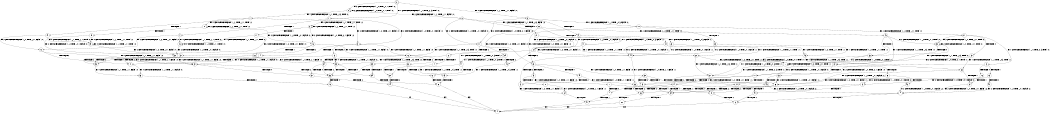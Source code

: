 digraph BCG {
size = "7, 10.5";
center = TRUE;
node [shape = circle];
0 [peripheries = 2];
0 -> 1 [label = "EX !1 !ATOMIC_EXCH_BRANCH (1, +1, TRUE, +0, 3, TRUE) !:0:"];
0 -> 2 [label = "EX !2 !ATOMIC_EXCH_BRANCH (1, +0, TRUE, +0, 1, TRUE) !:0:"];
0 -> 3 [label = "EX !0 !ATOMIC_EXCH_BRANCH (1, +1, TRUE, +1, 1, FALSE) !:0:"];
1 -> 4 [label = "TERMINATE !1"];
1 -> 5 [label = "EX !2 !ATOMIC_EXCH_BRANCH (1, +0, TRUE, +0, 1, FALSE) !:0:"];
1 -> 6 [label = "EX !0 !ATOMIC_EXCH_BRANCH (1, +1, TRUE, +1, 1, TRUE) !:0:"];
2 -> 7 [label = "EX !1 !ATOMIC_EXCH_BRANCH (1, +1, TRUE, +0, 3, TRUE) !:0:"];
2 -> 8 [label = "EX !0 !ATOMIC_EXCH_BRANCH (1, +1, TRUE, +1, 1, FALSE) !:0:"];
2 -> 2 [label = "EX !2 !ATOMIC_EXCH_BRANCH (1, +0, TRUE, +0, 1, TRUE) !:0:"];
3 -> 9 [label = "TERMINATE !0"];
3 -> 10 [label = "EX !1 !ATOMIC_EXCH_BRANCH (1, +1, TRUE, +0, 3, FALSE) !:0:"];
3 -> 11 [label = "EX !2 !ATOMIC_EXCH_BRANCH (1, +0, TRUE, +0, 1, FALSE) !:0:"];
4 -> 12 [label = "EX !2 !ATOMIC_EXCH_BRANCH (1, +0, TRUE, +0, 1, FALSE) !:0:"];
4 -> 13 [label = "EX !0 !ATOMIC_EXCH_BRANCH (1, +1, TRUE, +1, 1, TRUE) !:0:"];
5 -> 14 [label = "TERMINATE !1"];
5 -> 15 [label = "TERMINATE !2"];
5 -> 16 [label = "EX !0 !ATOMIC_EXCH_BRANCH (1, +1, TRUE, +1, 1, FALSE) !:0:"];
6 -> 17 [label = "TERMINATE !1"];
6 -> 18 [label = "EX !2 !ATOMIC_EXCH_BRANCH (1, +0, TRUE, +0, 1, FALSE) !:0:"];
6 -> 6 [label = "EX !0 !ATOMIC_EXCH_BRANCH (1, +1, TRUE, +1, 1, TRUE) !:0:"];
7 -> 19 [label = "TERMINATE !1"];
7 -> 20 [label = "EX !0 !ATOMIC_EXCH_BRANCH (1, +1, TRUE, +1, 1, TRUE) !:0:"];
7 -> 5 [label = "EX !2 !ATOMIC_EXCH_BRANCH (1, +0, TRUE, +0, 1, FALSE) !:0:"];
8 -> 21 [label = "TERMINATE !0"];
8 -> 22 [label = "EX !1 !ATOMIC_EXCH_BRANCH (1, +1, TRUE, +0, 3, FALSE) !:0:"];
8 -> 11 [label = "EX !2 !ATOMIC_EXCH_BRANCH (1, +0, TRUE, +0, 1, FALSE) !:0:"];
9 -> 23 [label = "EX !1 !ATOMIC_EXCH_BRANCH (1, +1, TRUE, +0, 3, FALSE) !:1:"];
9 -> 24 [label = "EX !2 !ATOMIC_EXCH_BRANCH (1, +0, TRUE, +0, 1, FALSE) !:1:"];
10 -> 25 [label = "TERMINATE !0"];
10 -> 26 [label = "EX !2 !ATOMIC_EXCH_BRANCH (1, +0, TRUE, +0, 1, FALSE) !:0:"];
10 -> 27 [label = "EX !1 !ATOMIC_EXCH_BRANCH (1, +0, TRUE, +1, 1, TRUE) !:0:"];
11 -> 28 [label = "TERMINATE !2"];
11 -> 29 [label = "TERMINATE !0"];
11 -> 16 [label = "EX !1 !ATOMIC_EXCH_BRANCH (1, +1, TRUE, +0, 3, TRUE) !:0:"];
12 -> 30 [label = "TERMINATE !2"];
12 -> 31 [label = "EX !0 !ATOMIC_EXCH_BRANCH (1, +1, TRUE, +1, 1, FALSE) !:0:"];
13 -> 32 [label = "EX !2 !ATOMIC_EXCH_BRANCH (1, +0, TRUE, +0, 1, FALSE) !:0:"];
13 -> 13 [label = "EX !0 !ATOMIC_EXCH_BRANCH (1, +1, TRUE, +1, 1, TRUE) !:0:"];
14 -> 30 [label = "TERMINATE !2"];
14 -> 31 [label = "EX !0 !ATOMIC_EXCH_BRANCH (1, +1, TRUE, +1, 1, FALSE) !:0:"];
15 -> 30 [label = "TERMINATE !1"];
15 -> 33 [label = "EX !0 !ATOMIC_EXCH_BRANCH (1, +1, TRUE, +1, 1, FALSE) !:0:"];
16 -> 34 [label = "TERMINATE !1"];
16 -> 35 [label = "TERMINATE !2"];
16 -> 36 [label = "TERMINATE !0"];
17 -> 32 [label = "EX !2 !ATOMIC_EXCH_BRANCH (1, +0, TRUE, +0, 1, FALSE) !:0:"];
17 -> 13 [label = "EX !0 !ATOMIC_EXCH_BRANCH (1, +1, TRUE, +1, 1, TRUE) !:0:"];
18 -> 37 [label = "TERMINATE !1"];
18 -> 38 [label = "TERMINATE !2"];
18 -> 16 [label = "EX !0 !ATOMIC_EXCH_BRANCH (1, +1, TRUE, +1, 1, FALSE) !:0:"];
19 -> 39 [label = "EX !0 !ATOMIC_EXCH_BRANCH (1, +1, TRUE, +1, 1, TRUE) !:0:"];
19 -> 12 [label = "EX !2 !ATOMIC_EXCH_BRANCH (1, +0, TRUE, +0, 1, FALSE) !:0:"];
20 -> 40 [label = "TERMINATE !1"];
20 -> 18 [label = "EX !2 !ATOMIC_EXCH_BRANCH (1, +0, TRUE, +0, 1, FALSE) !:0:"];
20 -> 20 [label = "EX !0 !ATOMIC_EXCH_BRANCH (1, +1, TRUE, +1, 1, TRUE) !:0:"];
21 -> 41 [label = "EX !1 !ATOMIC_EXCH_BRANCH (1, +1, TRUE, +0, 3, FALSE) !:1:"];
21 -> 24 [label = "EX !2 !ATOMIC_EXCH_BRANCH (1, +0, TRUE, +0, 1, FALSE) !:1:"];
22 -> 42 [label = "TERMINATE !0"];
22 -> 26 [label = "EX !2 !ATOMIC_EXCH_BRANCH (1, +0, TRUE, +0, 1, FALSE) !:0:"];
22 -> 43 [label = "EX !1 !ATOMIC_EXCH_BRANCH (1, +0, TRUE, +1, 1, TRUE) !:0:"];
23 -> 44 [label = "EX !2 !ATOMIC_EXCH_BRANCH (1, +0, TRUE, +0, 1, FALSE) !:1:"];
23 -> 45 [label = "EX !1 !ATOMIC_EXCH_BRANCH (1, +0, TRUE, +1, 1, TRUE) !:1:"];
24 -> 46 [label = "TERMINATE !2"];
24 -> 47 [label = "EX !1 !ATOMIC_EXCH_BRANCH (1, +1, TRUE, +0, 3, TRUE) !:1:"];
25 -> 44 [label = "EX !2 !ATOMIC_EXCH_BRANCH (1, +0, TRUE, +0, 1, FALSE) !:1:"];
25 -> 45 [label = "EX !1 !ATOMIC_EXCH_BRANCH (1, +0, TRUE, +1, 1, TRUE) !:1:"];
26 -> 48 [label = "TERMINATE !2"];
26 -> 49 [label = "TERMINATE !0"];
26 -> 50 [label = "EX !1 !ATOMIC_EXCH_BRANCH (1, +0, TRUE, +1, 1, FALSE) !:0:"];
27 -> 51 [label = "TERMINATE !0"];
27 -> 52 [label = "EX !2 !ATOMIC_EXCH_BRANCH (1, +0, TRUE, +0, 1, TRUE) !:0:"];
27 -> 53 [label = "EX !1 !ATOMIC_EXCH_BRANCH (1, +1, TRUE, +0, 3, TRUE) !:0:"];
28 -> 54 [label = "TERMINATE !0"];
28 -> 33 [label = "EX !1 !ATOMIC_EXCH_BRANCH (1, +1, TRUE, +0, 3, TRUE) !:0:"];
29 -> 46 [label = "TERMINATE !2"];
29 -> 47 [label = "EX !1 !ATOMIC_EXCH_BRANCH (1, +1, TRUE, +0, 3, TRUE) !:1:"];
30 -> 55 [label = "EX !0 !ATOMIC_EXCH_BRANCH (1, +1, TRUE, +1, 1, FALSE) !:0:"];
31 -> 56 [label = "TERMINATE !2"];
31 -> 57 [label = "TERMINATE !0"];
32 -> 58 [label = "TERMINATE !2"];
32 -> 31 [label = "EX !0 !ATOMIC_EXCH_BRANCH (1, +1, TRUE, +1, 1, FALSE) !:0:"];
33 -> 56 [label = "TERMINATE !1"];
33 -> 59 [label = "TERMINATE !0"];
34 -> 56 [label = "TERMINATE !2"];
34 -> 57 [label = "TERMINATE !0"];
35 -> 56 [label = "TERMINATE !1"];
35 -> 59 [label = "TERMINATE !0"];
36 -> 60 [label = "TERMINATE !1"];
36 -> 61 [label = "TERMINATE !2"];
37 -> 58 [label = "TERMINATE !2"];
37 -> 31 [label = "EX !0 !ATOMIC_EXCH_BRANCH (1, +1, TRUE, +1, 1, FALSE) !:0:"];
38 -> 58 [label = "TERMINATE !1"];
38 -> 33 [label = "EX !0 !ATOMIC_EXCH_BRANCH (1, +1, TRUE, +1, 1, FALSE) !:0:"];
39 -> 32 [label = "EX !2 !ATOMIC_EXCH_BRANCH (1, +0, TRUE, +0, 1, FALSE) !:0:"];
39 -> 39 [label = "EX !0 !ATOMIC_EXCH_BRANCH (1, +1, TRUE, +1, 1, TRUE) !:0:"];
40 -> 32 [label = "EX !2 !ATOMIC_EXCH_BRANCH (1, +0, TRUE, +0, 1, FALSE) !:0:"];
40 -> 39 [label = "EX !0 !ATOMIC_EXCH_BRANCH (1, +1, TRUE, +1, 1, TRUE) !:0:"];
41 -> 44 [label = "EX !2 !ATOMIC_EXCH_BRANCH (1, +0, TRUE, +0, 1, FALSE) !:1:"];
41 -> 62 [label = "EX !1 !ATOMIC_EXCH_BRANCH (1, +0, TRUE, +1, 1, TRUE) !:1:"];
42 -> 44 [label = "EX !2 !ATOMIC_EXCH_BRANCH (1, +0, TRUE, +0, 1, FALSE) !:1:"];
42 -> 62 [label = "EX !1 !ATOMIC_EXCH_BRANCH (1, +0, TRUE, +1, 1, TRUE) !:1:"];
43 -> 63 [label = "TERMINATE !0"];
43 -> 52 [label = "EX !2 !ATOMIC_EXCH_BRANCH (1, +0, TRUE, +0, 1, TRUE) !:0:"];
43 -> 64 [label = "EX !1 !ATOMIC_EXCH_BRANCH (1, +1, TRUE, +0, 3, TRUE) !:0:"];
44 -> 65 [label = "TERMINATE !2"];
44 -> 66 [label = "EX !1 !ATOMIC_EXCH_BRANCH (1, +0, TRUE, +1, 1, FALSE) !:1:"];
45 -> 67 [label = "EX !2 !ATOMIC_EXCH_BRANCH (1, +0, TRUE, +0, 1, TRUE) !:1:"];
45 -> 68 [label = "EX !1 !ATOMIC_EXCH_BRANCH (1, +1, TRUE, +0, 3, TRUE) !:1:"];
46 -> 69 [label = "EX !1 !ATOMIC_EXCH_BRANCH (1, +1, TRUE, +0, 3, TRUE) !:1:"];
47 -> 60 [label = "TERMINATE !1"];
47 -> 61 [label = "TERMINATE !2"];
48 -> 70 [label = "TERMINATE !0"];
48 -> 71 [label = "EX !1 !ATOMIC_EXCH_BRANCH (1, +0, TRUE, +1, 1, FALSE) !:0:"];
49 -> 65 [label = "TERMINATE !2"];
49 -> 66 [label = "EX !1 !ATOMIC_EXCH_BRANCH (1, +0, TRUE, +1, 1, FALSE) !:1:"];
50 -> 72 [label = "TERMINATE !1"];
50 -> 73 [label = "TERMINATE !2"];
50 -> 74 [label = "TERMINATE !0"];
51 -> 67 [label = "EX !2 !ATOMIC_EXCH_BRANCH (1, +0, TRUE, +0, 1, TRUE) !:1:"];
51 -> 68 [label = "EX !1 !ATOMIC_EXCH_BRANCH (1, +1, TRUE, +0, 3, TRUE) !:1:"];
52 -> 63 [label = "TERMINATE !0"];
52 -> 52 [label = "EX !2 !ATOMIC_EXCH_BRANCH (1, +0, TRUE, +0, 1, TRUE) !:0:"];
52 -> 64 [label = "EX !1 !ATOMIC_EXCH_BRANCH (1, +1, TRUE, +0, 3, TRUE) !:0:"];
53 -> 75 [label = "TERMINATE !1"];
53 -> 76 [label = "TERMINATE !0"];
53 -> 77 [label = "EX !2 !ATOMIC_EXCH_BRANCH (1, +0, TRUE, +0, 1, FALSE) !:0:"];
54 -> 69 [label = "EX !1 !ATOMIC_EXCH_BRANCH (1, +1, TRUE, +0, 3, TRUE) !:1:"];
55 -> 78 [label = "TERMINATE !0"];
56 -> 78 [label = "TERMINATE !0"];
57 -> 79 [label = "TERMINATE !2"];
58 -> 55 [label = "EX !0 !ATOMIC_EXCH_BRANCH (1, +1, TRUE, +1, 1, FALSE) !:0:"];
59 -> 80 [label = "TERMINATE !1"];
60 -> 79 [label = "TERMINATE !2"];
61 -> 80 [label = "TERMINATE !1"];
62 -> 67 [label = "EX !2 !ATOMIC_EXCH_BRANCH (1, +0, TRUE, +0, 1, TRUE) !:1:"];
62 -> 81 [label = "EX !1 !ATOMIC_EXCH_BRANCH (1, +1, TRUE, +0, 3, TRUE) !:1:"];
63 -> 67 [label = "EX !2 !ATOMIC_EXCH_BRANCH (1, +0, TRUE, +0, 1, TRUE) !:1:"];
63 -> 81 [label = "EX !1 !ATOMIC_EXCH_BRANCH (1, +1, TRUE, +0, 3, TRUE) !:1:"];
64 -> 82 [label = "TERMINATE !1"];
64 -> 83 [label = "TERMINATE !0"];
64 -> 77 [label = "EX !2 !ATOMIC_EXCH_BRANCH (1, +0, TRUE, +0, 1, FALSE) !:0:"];
65 -> 84 [label = "EX !1 !ATOMIC_EXCH_BRANCH (1, +0, TRUE, +1, 1, FALSE) !:1:"];
66 -> 85 [label = "TERMINATE !1"];
66 -> 86 [label = "TERMINATE !2"];
67 -> 67 [label = "EX !2 !ATOMIC_EXCH_BRANCH (1, +0, TRUE, +0, 1, TRUE) !:1:"];
67 -> 81 [label = "EX !1 !ATOMIC_EXCH_BRANCH (1, +1, TRUE, +0, 3, TRUE) !:1:"];
68 -> 87 [label = "TERMINATE !1"];
68 -> 88 [label = "EX !2 !ATOMIC_EXCH_BRANCH (1, +0, TRUE, +0, 1, FALSE) !:1:"];
69 -> 80 [label = "TERMINATE !1"];
70 -> 84 [label = "EX !1 !ATOMIC_EXCH_BRANCH (1, +0, TRUE, +1, 1, FALSE) !:1:"];
71 -> 89 [label = "TERMINATE !1"];
71 -> 90 [label = "TERMINATE !0"];
72 -> 89 [label = "TERMINATE !2"];
72 -> 91 [label = "TERMINATE !0"];
73 -> 89 [label = "TERMINATE !1"];
73 -> 90 [label = "TERMINATE !0"];
74 -> 85 [label = "TERMINATE !1"];
74 -> 86 [label = "TERMINATE !2"];
75 -> 92 [label = "TERMINATE !0"];
75 -> 93 [label = "EX !2 !ATOMIC_EXCH_BRANCH (1, +0, TRUE, +0, 1, FALSE) !:0:"];
76 -> 87 [label = "TERMINATE !1"];
76 -> 88 [label = "EX !2 !ATOMIC_EXCH_BRANCH (1, +0, TRUE, +0, 1, FALSE) !:1:"];
77 -> 72 [label = "TERMINATE !1"];
77 -> 73 [label = "TERMINATE !2"];
77 -> 74 [label = "TERMINATE !0"];
78 -> 94 [label = "exit"];
79 -> 94 [label = "exit"];
80 -> 94 [label = "exit"];
81 -> 95 [label = "TERMINATE !1"];
81 -> 88 [label = "EX !2 !ATOMIC_EXCH_BRANCH (1, +0, TRUE, +0, 1, FALSE) !:1:"];
82 -> 96 [label = "TERMINATE !0"];
82 -> 93 [label = "EX !2 !ATOMIC_EXCH_BRANCH (1, +0, TRUE, +0, 1, FALSE) !:0:"];
83 -> 95 [label = "TERMINATE !1"];
83 -> 88 [label = "EX !2 !ATOMIC_EXCH_BRANCH (1, +0, TRUE, +0, 1, FALSE) !:1:"];
84 -> 97 [label = "TERMINATE !1"];
85 -> 98 [label = "TERMINATE !2"];
86 -> 97 [label = "TERMINATE !1"];
87 -> 99 [label = "EX !2 !ATOMIC_EXCH_BRANCH (1, +0, TRUE, +0, 1, FALSE) !:2:"];
88 -> 85 [label = "TERMINATE !1"];
88 -> 86 [label = "TERMINATE !2"];
89 -> 100 [label = "TERMINATE !0"];
90 -> 97 [label = "TERMINATE !1"];
91 -> 98 [label = "TERMINATE !2"];
92 -> 99 [label = "EX !2 !ATOMIC_EXCH_BRANCH (1, +0, TRUE, +0, 1, FALSE) !:2:"];
93 -> 89 [label = "TERMINATE !2"];
93 -> 91 [label = "TERMINATE !0"];
95 -> 99 [label = "EX !2 !ATOMIC_EXCH_BRANCH (1, +0, TRUE, +0, 1, FALSE) !:2:"];
96 -> 99 [label = "EX !2 !ATOMIC_EXCH_BRANCH (1, +0, TRUE, +0, 1, FALSE) !:2:"];
97 -> 94 [label = "exit"];
98 -> 94 [label = "exit"];
99 -> 98 [label = "TERMINATE !2"];
100 -> 94 [label = "exit"];
}
